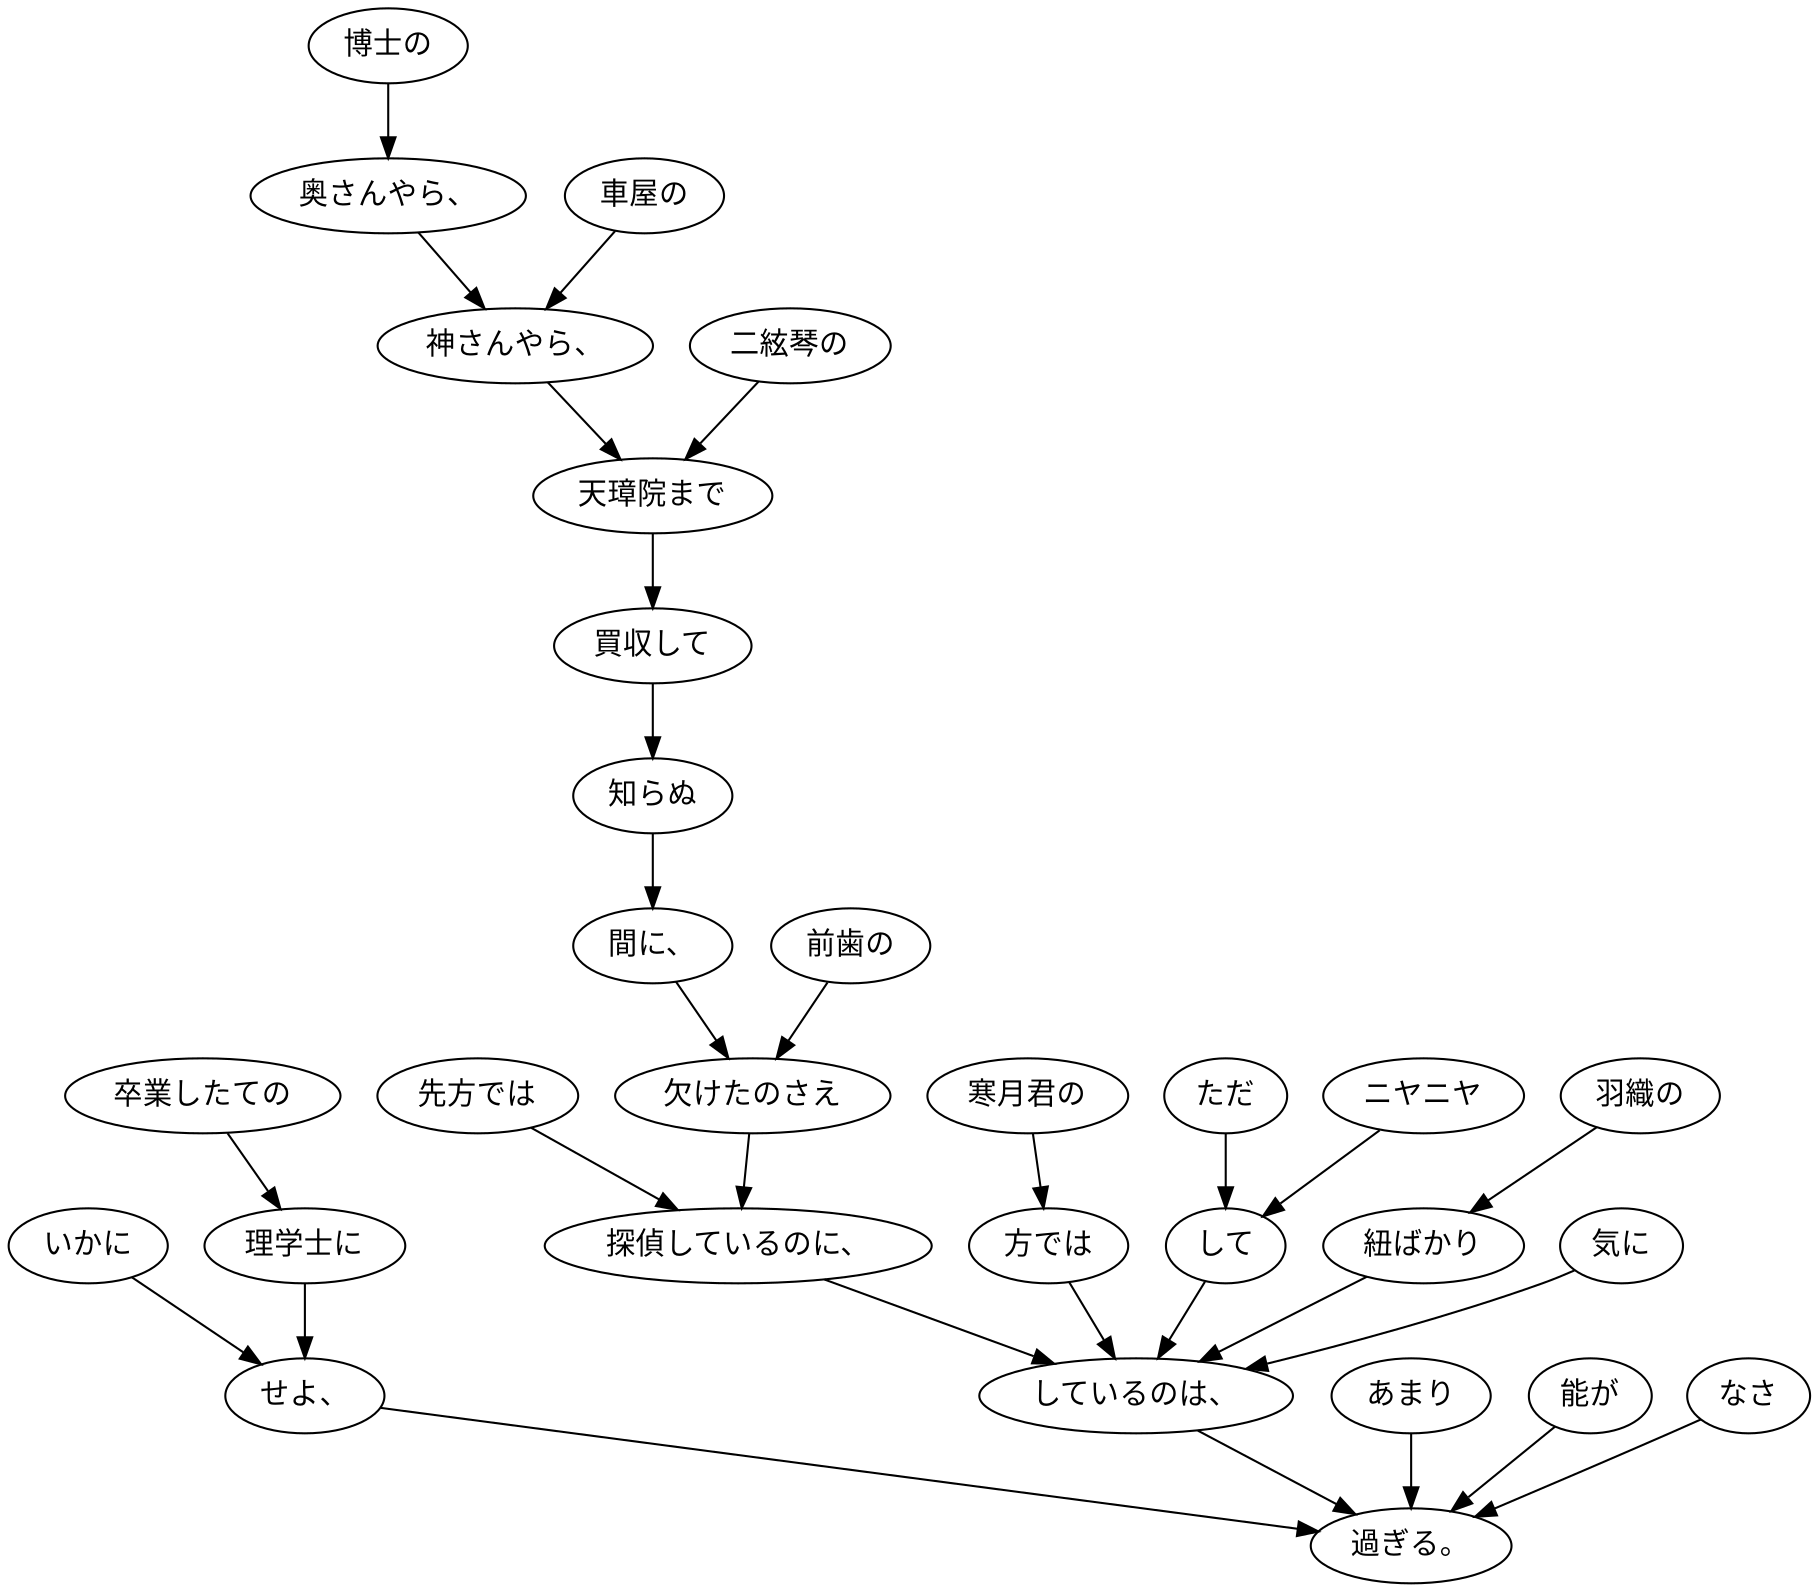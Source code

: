 digraph graph1787 {
	node0 [label="先方では"];
	node1 [label="博士の"];
	node2 [label="奥さんやら、"];
	node3 [label="車屋の"];
	node4 [label="神さんやら、"];
	node5 [label="二絃琴の"];
	node6 [label="天璋院まで"];
	node7 [label="買収して"];
	node8 [label="知らぬ"];
	node9 [label="間に、"];
	node10 [label="前歯の"];
	node11 [label="欠けたのさえ"];
	node12 [label="探偵しているのに、"];
	node13 [label="寒月君の"];
	node14 [label="方では"];
	node15 [label="ただ"];
	node16 [label="ニヤニヤ"];
	node17 [label="して"];
	node18 [label="羽織の"];
	node19 [label="紐ばかり"];
	node20 [label="気に"];
	node21 [label="しているのは、"];
	node22 [label="いかに"];
	node23 [label="卒業したての"];
	node24 [label="理学士に"];
	node25 [label="せよ、"];
	node26 [label="あまり"];
	node27 [label="能が"];
	node28 [label="なさ"];
	node29 [label="過ぎる。"];
	node0 -> node12;
	node1 -> node2;
	node2 -> node4;
	node3 -> node4;
	node4 -> node6;
	node5 -> node6;
	node6 -> node7;
	node7 -> node8;
	node8 -> node9;
	node9 -> node11;
	node10 -> node11;
	node11 -> node12;
	node12 -> node21;
	node13 -> node14;
	node14 -> node21;
	node15 -> node17;
	node16 -> node17;
	node17 -> node21;
	node18 -> node19;
	node19 -> node21;
	node20 -> node21;
	node21 -> node29;
	node22 -> node25;
	node23 -> node24;
	node24 -> node25;
	node25 -> node29;
	node26 -> node29;
	node27 -> node29;
	node28 -> node29;
}

